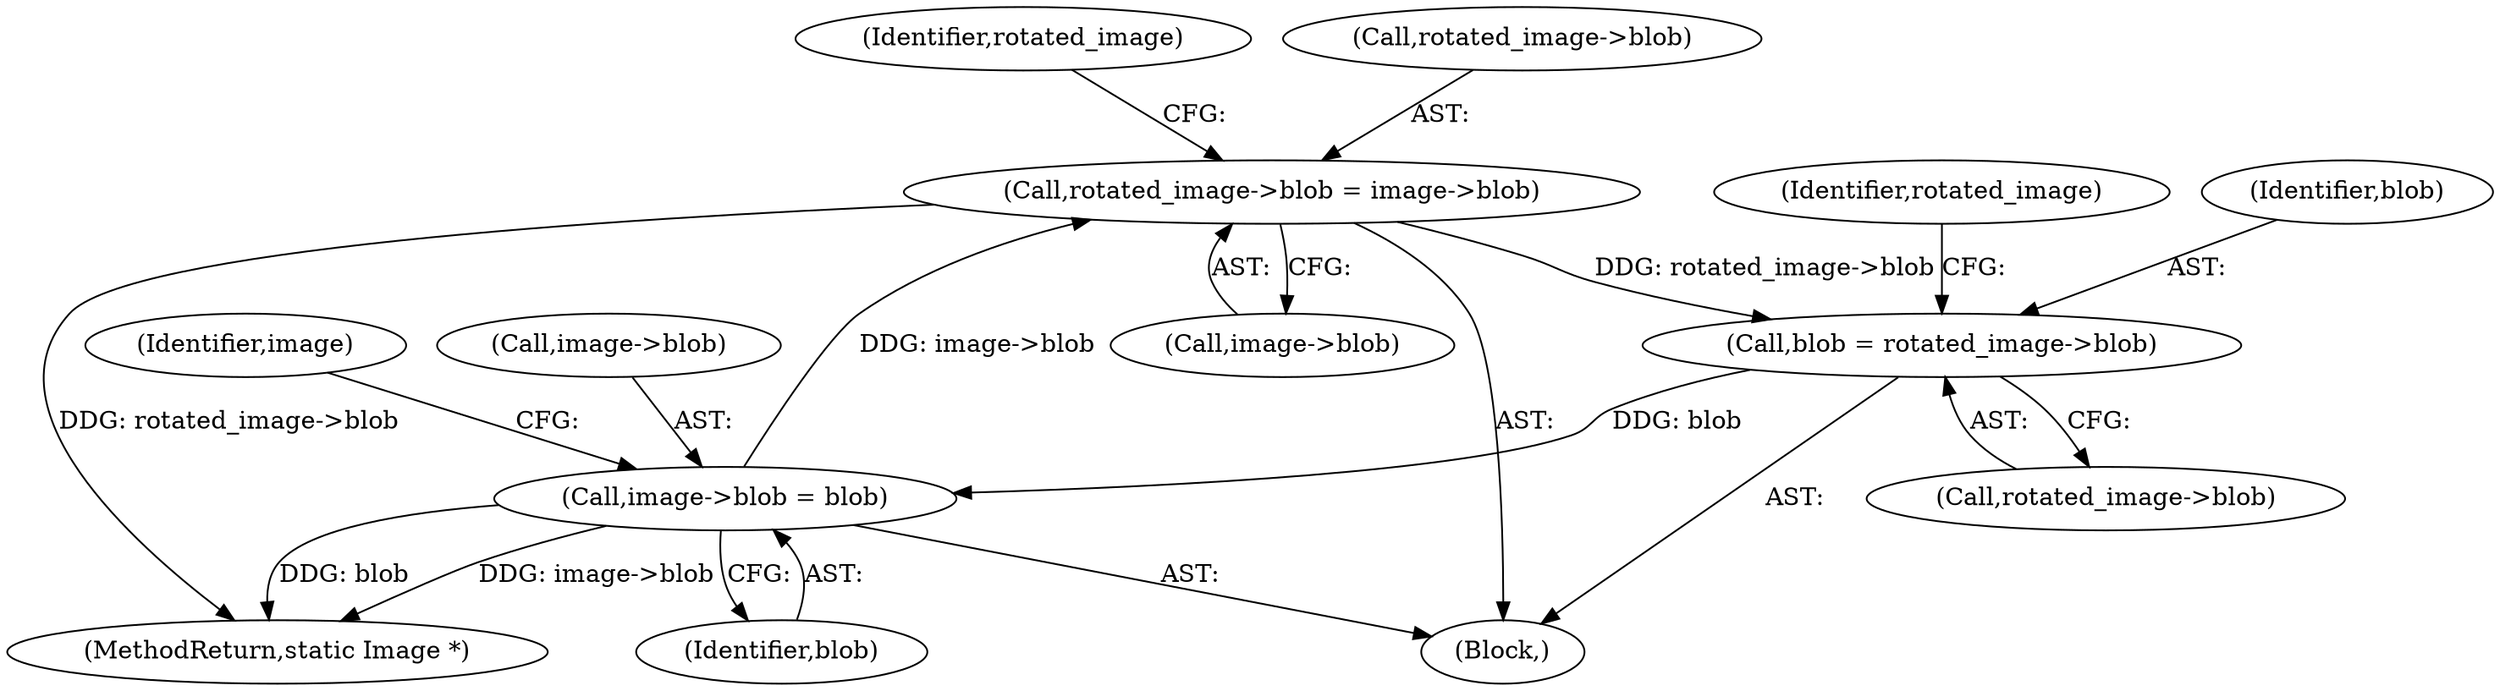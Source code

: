 digraph "0_ImageMagick_04178de2247e353fc095846784b9a10fefdbf890@pointer" {
"1001664" [label="(Call,rotated_image->blob = image->blob)"];
"1001678" [label="(Call,image->blob = blob)"];
"1001659" [label="(Call,blob = rotated_image->blob)"];
"1001664" [label="(Call,rotated_image->blob = image->blob)"];
"1001659" [label="(Call,blob = rotated_image->blob)"];
"1001679" [label="(Call,image->blob)"];
"1001678" [label="(Call,image->blob = blob)"];
"1001661" [label="(Call,rotated_image->blob)"];
"1001673" [label="(Identifier,rotated_image)"];
"1001668" [label="(Call,image->blob)"];
"1001644" [label="(Block,)"];
"1001685" [label="(Identifier,image)"];
"1001665" [label="(Call,rotated_image->blob)"];
"1001666" [label="(Identifier,rotated_image)"];
"1001682" [label="(Identifier,blob)"];
"1001664" [label="(Call,rotated_image->blob = image->blob)"];
"1001660" [label="(Identifier,blob)"];
"1001987" [label="(MethodReturn,static Image *)"];
"1001664" -> "1001644"  [label="AST: "];
"1001664" -> "1001668"  [label="CFG: "];
"1001665" -> "1001664"  [label="AST: "];
"1001668" -> "1001664"  [label="AST: "];
"1001673" -> "1001664"  [label="CFG: "];
"1001664" -> "1001987"  [label="DDG: rotated_image->blob"];
"1001664" -> "1001659"  [label="DDG: rotated_image->blob"];
"1001678" -> "1001664"  [label="DDG: image->blob"];
"1001678" -> "1001644"  [label="AST: "];
"1001678" -> "1001682"  [label="CFG: "];
"1001679" -> "1001678"  [label="AST: "];
"1001682" -> "1001678"  [label="AST: "];
"1001685" -> "1001678"  [label="CFG: "];
"1001678" -> "1001987"  [label="DDG: blob"];
"1001678" -> "1001987"  [label="DDG: image->blob"];
"1001659" -> "1001678"  [label="DDG: blob"];
"1001659" -> "1001644"  [label="AST: "];
"1001659" -> "1001661"  [label="CFG: "];
"1001660" -> "1001659"  [label="AST: "];
"1001661" -> "1001659"  [label="AST: "];
"1001666" -> "1001659"  [label="CFG: "];
}
